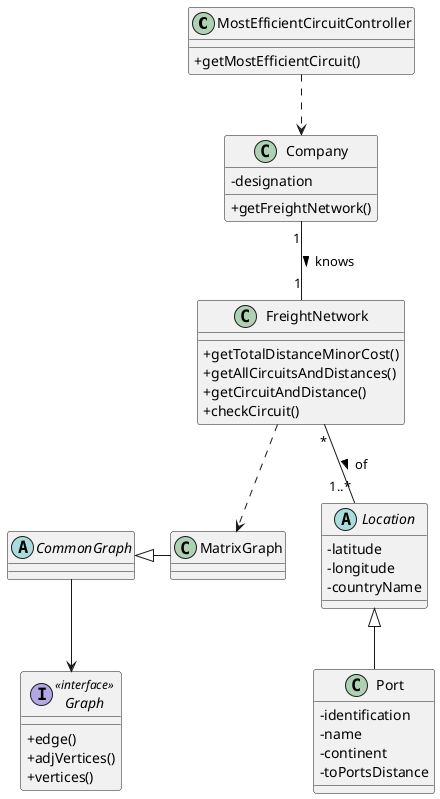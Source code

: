 @startuml

skinparam classAttributeIconSize 0

class MostEfficientCircuitController {
    +getMostEfficientCircuit()
}

class Company {
    -designation
    +getFreightNetwork()
}

class FreightNetwork {
    +getTotalDistanceMinorCost()
    +getAllCircuitsAndDistances()
    +getCircuitAndDistance()
    +checkCircuit()
}

abstract class Location{
    -latitude
    -longitude
    -countryName
}

class Port {
    -identification
    -name
    -continent
    -toPortsDistance
}


class MatrixGraph {}

abstract class CommonGraph {}

interface Graph <<interface>> {
    +edge()
    +adjVertices()
    +vertices()
}

MostEfficientCircuitController ..> Company
Company "1" -- "1" FreightNetwork : knows >
Location <|-- Port
FreightNetwork "*" -- "1..*" Location : of >
FreightNetwork ..> MatrixGraph
CommonGraph <|- MatrixGraph
CommonGraph --> Graph

@enduml